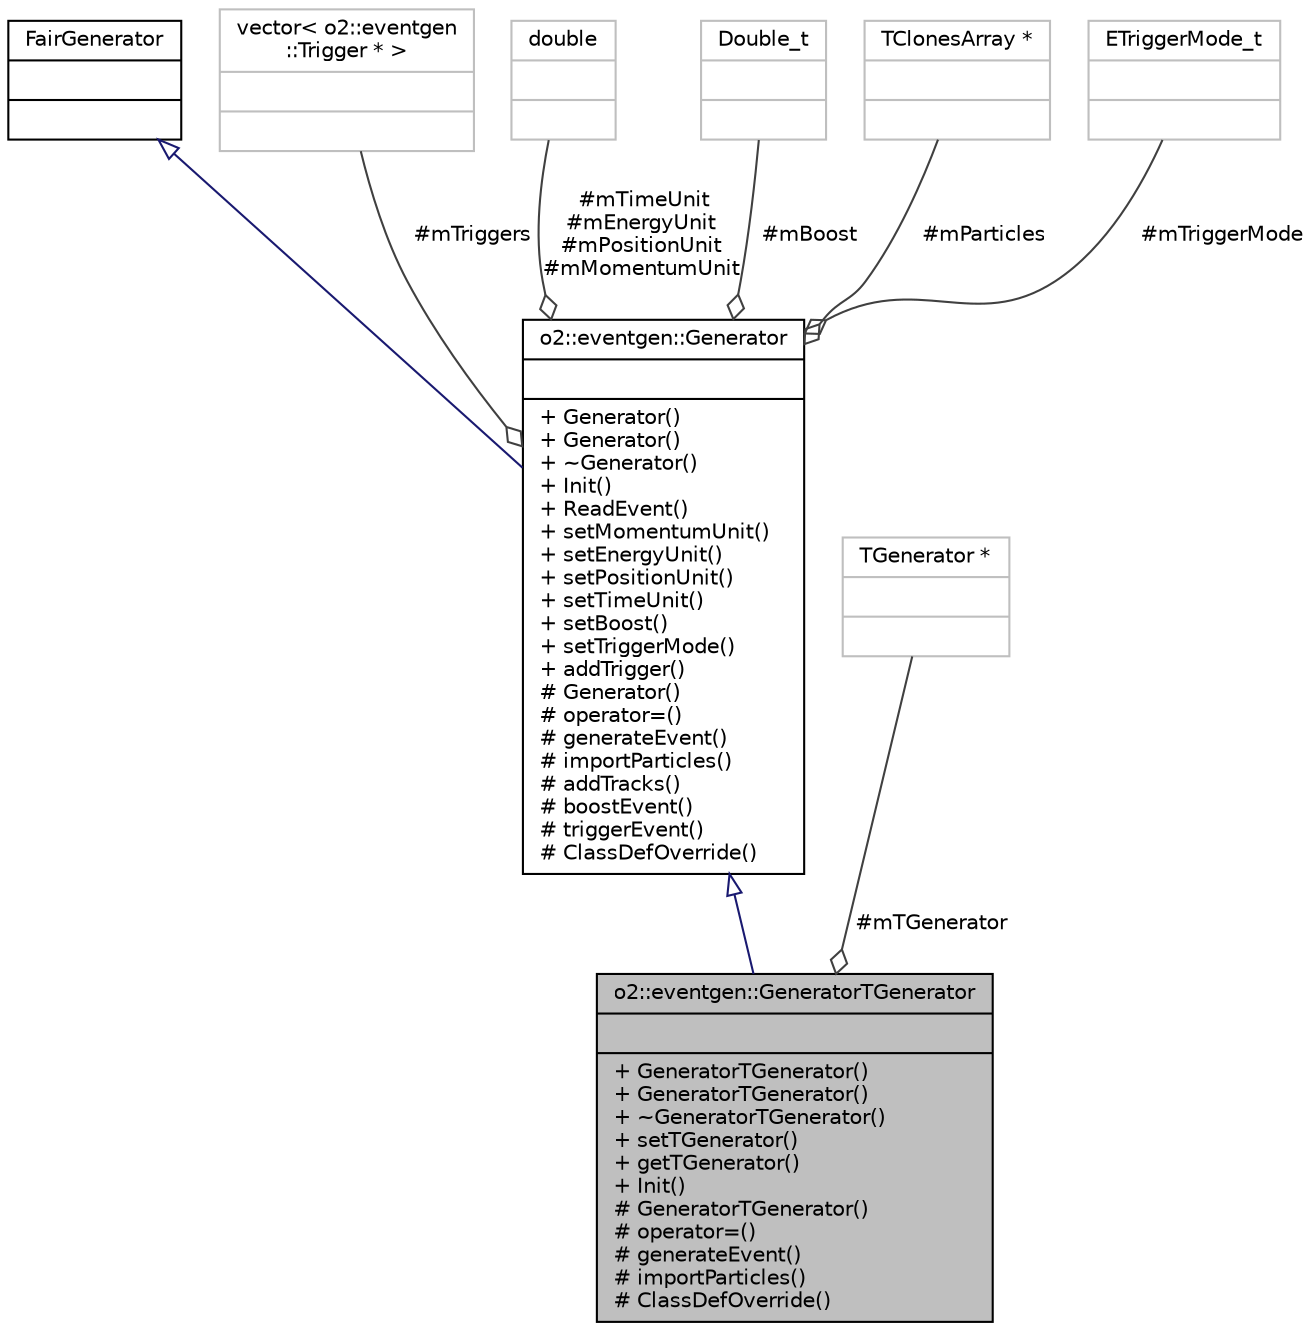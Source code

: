 digraph "o2::eventgen::GeneratorTGenerator"
{
 // INTERACTIVE_SVG=YES
  bgcolor="transparent";
  edge [fontname="Helvetica",fontsize="10",labelfontname="Helvetica",labelfontsize="10"];
  node [fontname="Helvetica",fontsize="10",shape=record];
  Node3 [label="{o2::eventgen::GeneratorTGenerator\n||+ GeneratorTGenerator()\l+ GeneratorTGenerator()\l+ ~GeneratorTGenerator()\l+ setTGenerator()\l+ getTGenerator()\l+ Init()\l# GeneratorTGenerator()\l# operator=()\l# generateEvent()\l# importParticles()\l# ClassDefOverride()\l}",height=0.2,width=0.4,color="black", fillcolor="grey75", style="filled", fontcolor="black"];
  Node4 -> Node3 [dir="back",color="midnightblue",fontsize="10",style="solid",arrowtail="onormal",fontname="Helvetica"];
  Node4 [label="{o2::eventgen::Generator\n||+ Generator()\l+ Generator()\l+ ~Generator()\l+ Init()\l+ ReadEvent()\l+ setMomentumUnit()\l+ setEnergyUnit()\l+ setPositionUnit()\l+ setTimeUnit()\l+ setBoost()\l+ setTriggerMode()\l+ addTrigger()\l# Generator()\l# operator=()\l# generateEvent()\l# importParticles()\l# addTracks()\l# boostEvent()\l# triggerEvent()\l# ClassDefOverride()\l}",height=0.2,width=0.4,color="black",URL="$d3/da7/classo2_1_1eventgen_1_1Generator.html"];
  Node5 -> Node4 [dir="back",color="midnightblue",fontsize="10",style="solid",arrowtail="onormal",fontname="Helvetica"];
  Node5 [label="{FairGenerator\n||}",height=0.2,width=0.4,color="black",URL="$df/d40/classFairGenerator.html"];
  Node6 -> Node4 [color="grey25",fontsize="10",style="solid",label=" #mTriggers" ,arrowhead="odiamond",fontname="Helvetica"];
  Node6 [label="{vector\< o2::eventgen\l::Trigger * \>\n||}",height=0.2,width=0.4,color="grey75"];
  Node7 -> Node4 [color="grey25",fontsize="10",style="solid",label=" #mTimeUnit\n#mEnergyUnit\n#mPositionUnit\n#mMomentumUnit" ,arrowhead="odiamond",fontname="Helvetica"];
  Node7 [label="{double\n||}",height=0.2,width=0.4,color="grey75"];
  Node8 -> Node4 [color="grey25",fontsize="10",style="solid",label=" #mBoost" ,arrowhead="odiamond",fontname="Helvetica"];
  Node8 [label="{Double_t\n||}",height=0.2,width=0.4,color="grey75"];
  Node9 -> Node4 [color="grey25",fontsize="10",style="solid",label=" #mParticles" ,arrowhead="odiamond",fontname="Helvetica"];
  Node9 [label="{TClonesArray *\n||}",height=0.2,width=0.4,color="grey75"];
  Node10 -> Node4 [color="grey25",fontsize="10",style="solid",label=" #mTriggerMode" ,arrowhead="odiamond",fontname="Helvetica"];
  Node10 [label="{ETriggerMode_t\n||}",height=0.2,width=0.4,color="grey75"];
  Node11 -> Node3 [color="grey25",fontsize="10",style="solid",label=" #mTGenerator" ,arrowhead="odiamond",fontname="Helvetica"];
  Node11 [label="{TGenerator *\n||}",height=0.2,width=0.4,color="grey75"];
}
